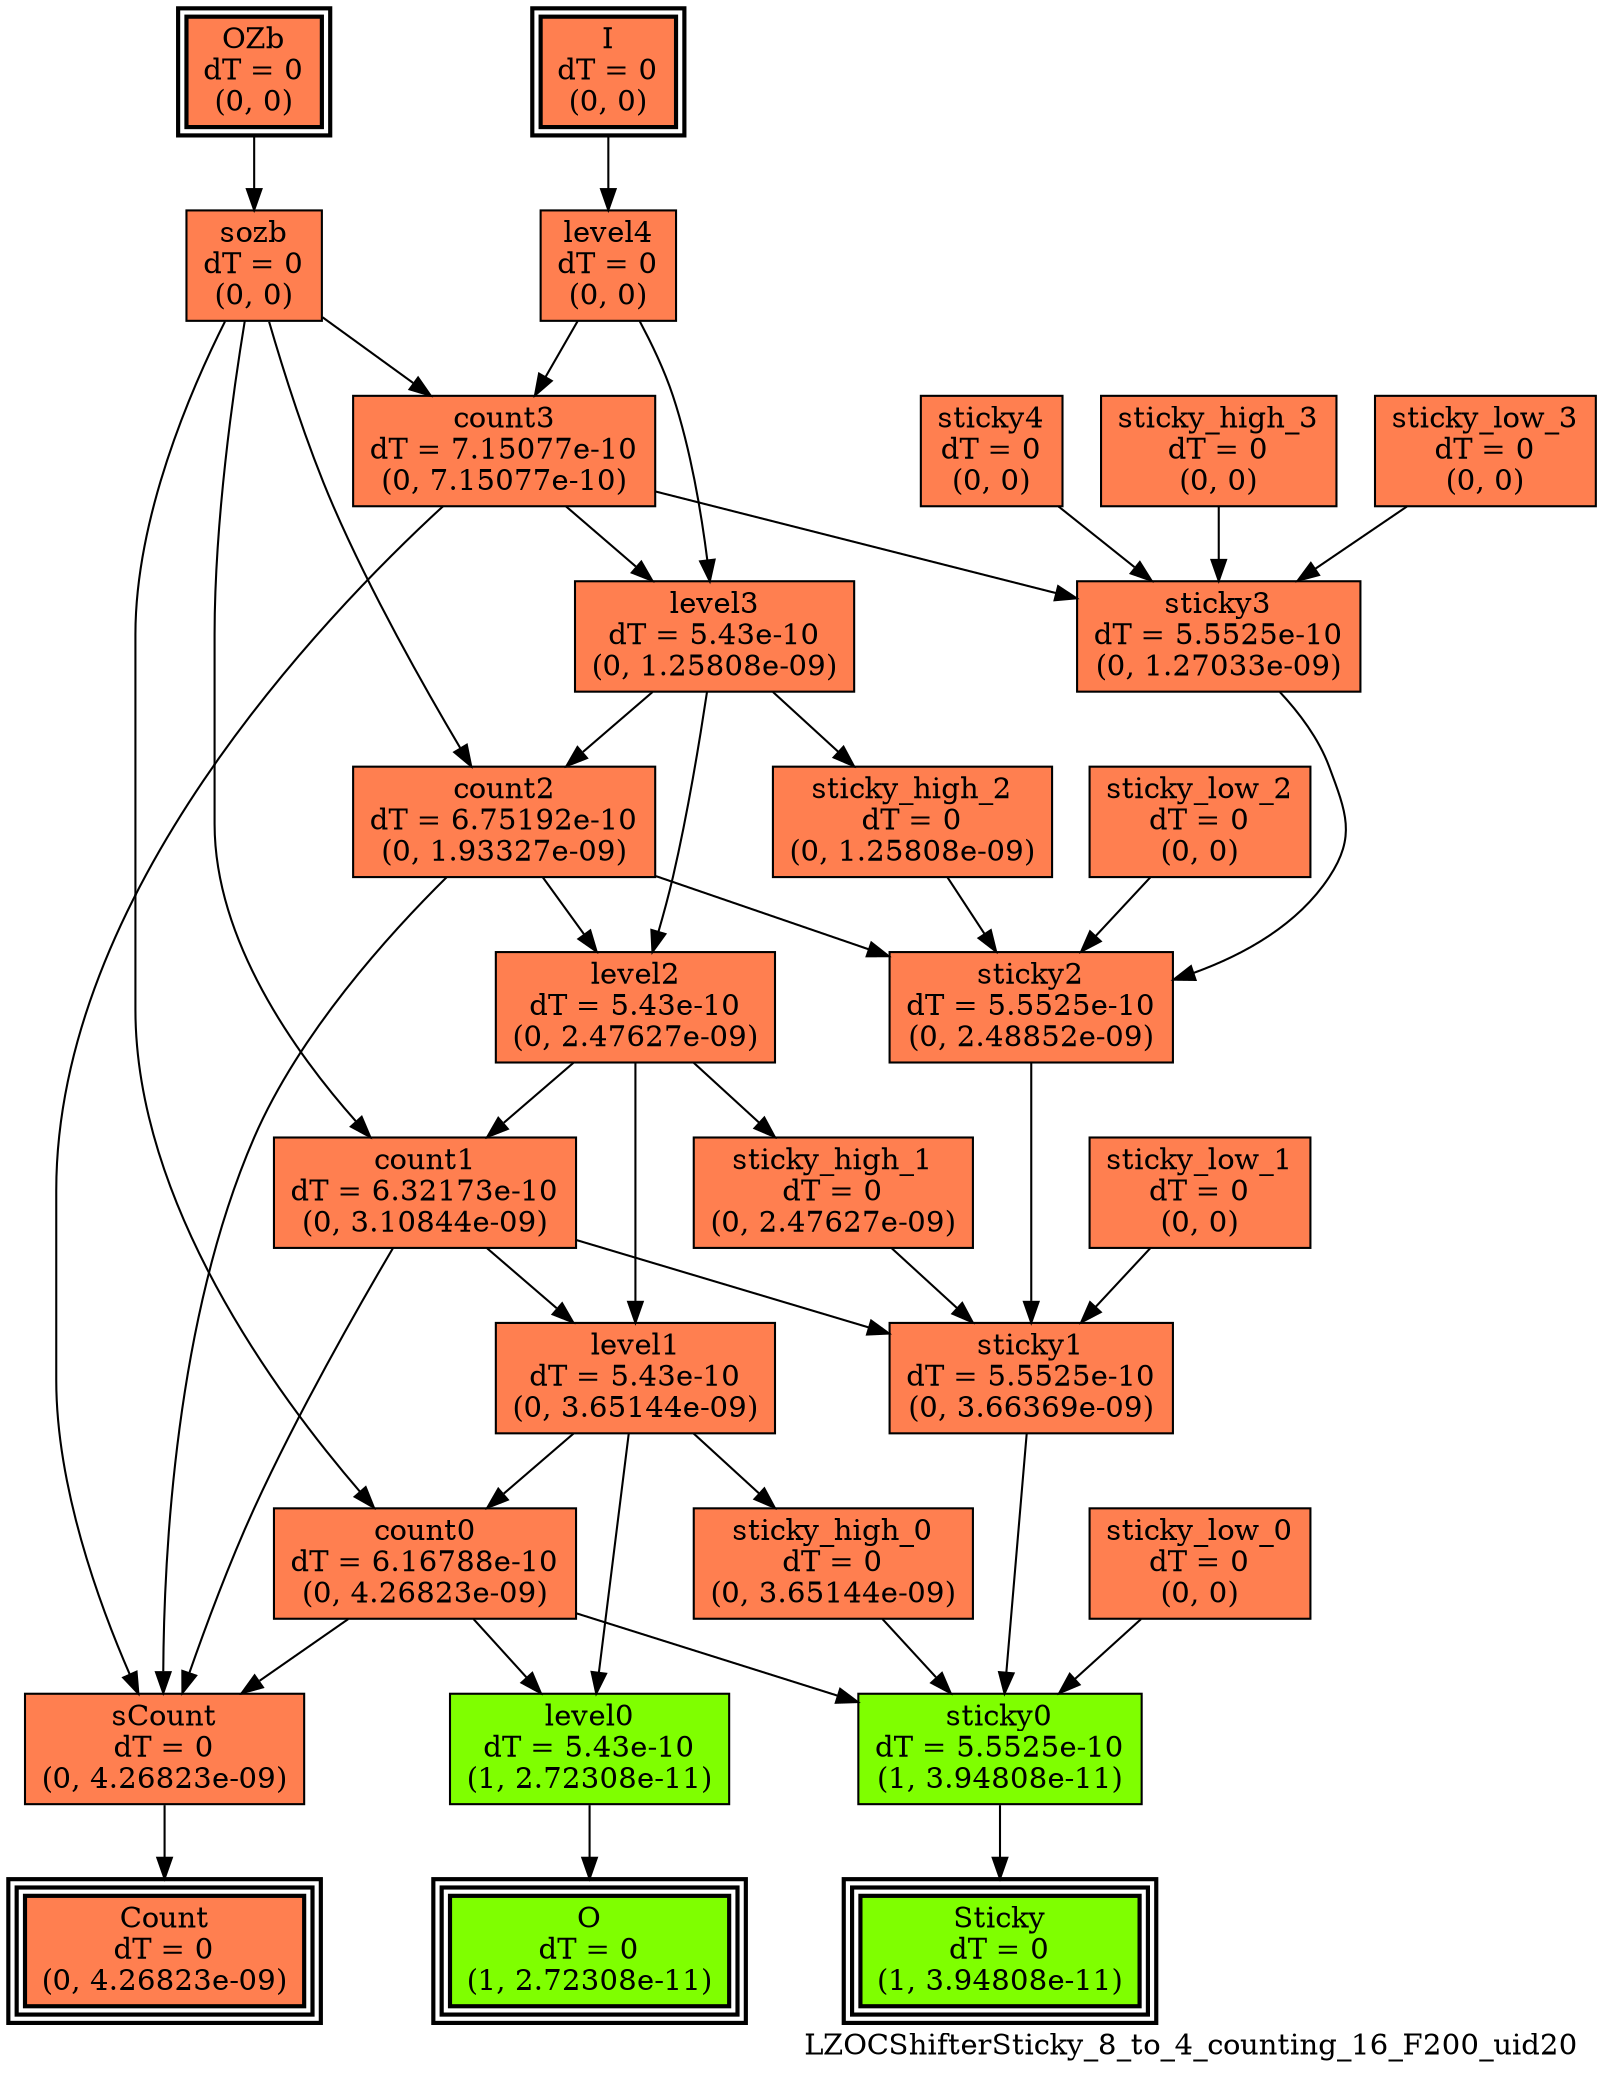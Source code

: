 digraph LZOCShifterSticky_8_to_4_counting_16_F200_uid20
{
	//graph drawing options
	label=LZOCShifterSticky_8_to_4_counting_16_F200_uid20;
	labelloc=bottom;
	labeljust=right;
	ratio=auto;
	nodesep=0.25;
	ranksep=0.5;

	//input/output signals of operator LZOCShifterSticky_8_to_4_counting_16_F200_uid20
	I__LZOCShifterSticky_8_to_4_counting_16_F200_uid20 [ label="I\ndT = 0\n(0, 0)", shape=box, color=black, style="bold, filled", fillcolor=coral, peripheries=2 ];
	OZb__LZOCShifterSticky_8_to_4_counting_16_F200_uid20 [ label="OZb\ndT = 0\n(0, 0)", shape=box, color=black, style="bold, filled", fillcolor=coral, peripheries=2 ];
	Count__LZOCShifterSticky_8_to_4_counting_16_F200_uid20 [ label="Count\ndT = 0\n(0, 4.26823e-09)", shape=box, color=black, style="bold, filled", fillcolor=coral, peripheries=3 ];
	O__LZOCShifterSticky_8_to_4_counting_16_F200_uid20 [ label="O\ndT = 0\n(1, 2.72308e-11)", shape=box, color=black, style="bold, filled", fillcolor=chartreuse, peripheries=3 ];
	Sticky__LZOCShifterSticky_8_to_4_counting_16_F200_uid20 [ label="Sticky\ndT = 0\n(1, 3.94808e-11)", shape=box, color=black, style="bold, filled", fillcolor=chartreuse, peripheries=3 ];
	{rank=same I__LZOCShifterSticky_8_to_4_counting_16_F200_uid20, OZb__LZOCShifterSticky_8_to_4_counting_16_F200_uid20};
	{rank=same Count__LZOCShifterSticky_8_to_4_counting_16_F200_uid20, O__LZOCShifterSticky_8_to_4_counting_16_F200_uid20, Sticky__LZOCShifterSticky_8_to_4_counting_16_F200_uid20};
	//internal signals of operator LZOCShifterSticky_8_to_4_counting_16_F200_uid20
	level4__LZOCShifterSticky_8_to_4_counting_16_F200_uid20 [ label="level4\ndT = 0\n(0, 0)", shape=box, color=black, style=filled, fillcolor=coral, peripheries=1 ];
	sozb__LZOCShifterSticky_8_to_4_counting_16_F200_uid20 [ label="sozb\ndT = 0\n(0, 0)", shape=box, color=black, style=filled, fillcolor=coral, peripheries=1 ];
	sticky4__LZOCShifterSticky_8_to_4_counting_16_F200_uid20 [ label="sticky4\ndT = 0\n(0, 0)", shape=box, color=black, style=filled, fillcolor=coral, peripheries=1 ];
	count3__LZOCShifterSticky_8_to_4_counting_16_F200_uid20 [ label="count3\ndT = 7.15077e-10\n(0, 7.15077e-10)", shape=box, color=black, style=filled, fillcolor=coral, peripheries=1 ];
	level3__LZOCShifterSticky_8_to_4_counting_16_F200_uid20 [ label="level3\ndT = 5.43e-10\n(0, 1.25808e-09)", shape=box, color=black, style=filled, fillcolor=coral, peripheries=1 ];
	sticky_high_3__LZOCShifterSticky_8_to_4_counting_16_F200_uid20 [ label="sticky_high_3\ndT = 0\n(0, 0)", shape=box, color=black, style=filled, fillcolor=coral, peripheries=1 ];
	sticky_low_3__LZOCShifterSticky_8_to_4_counting_16_F200_uid20 [ label="sticky_low_3\ndT = 0\n(0, 0)", shape=box, color=black, style=filled, fillcolor=coral, peripheries=1 ];
	sticky3__LZOCShifterSticky_8_to_4_counting_16_F200_uid20 [ label="sticky3\ndT = 5.5525e-10\n(0, 1.27033e-09)", shape=box, color=black, style=filled, fillcolor=coral, peripheries=1 ];
	count2__LZOCShifterSticky_8_to_4_counting_16_F200_uid20 [ label="count2\ndT = 6.75192e-10\n(0, 1.93327e-09)", shape=box, color=black, style=filled, fillcolor=coral, peripheries=1 ];
	level2__LZOCShifterSticky_8_to_4_counting_16_F200_uid20 [ label="level2\ndT = 5.43e-10\n(0, 2.47627e-09)", shape=box, color=black, style=filled, fillcolor=coral, peripheries=1 ];
	sticky_high_2__LZOCShifterSticky_8_to_4_counting_16_F200_uid20 [ label="sticky_high_2\ndT = 0\n(0, 1.25808e-09)", shape=box, color=black, style=filled, fillcolor=coral, peripheries=1 ];
	sticky_low_2__LZOCShifterSticky_8_to_4_counting_16_F200_uid20 [ label="sticky_low_2\ndT = 0\n(0, 0)", shape=box, color=black, style=filled, fillcolor=coral, peripheries=1 ];
	sticky2__LZOCShifterSticky_8_to_4_counting_16_F200_uid20 [ label="sticky2\ndT = 5.5525e-10\n(0, 2.48852e-09)", shape=box, color=black, style=filled, fillcolor=coral, peripheries=1 ];
	count1__LZOCShifterSticky_8_to_4_counting_16_F200_uid20 [ label="count1\ndT = 6.32173e-10\n(0, 3.10844e-09)", shape=box, color=black, style=filled, fillcolor=coral, peripheries=1 ];
	level1__LZOCShifterSticky_8_to_4_counting_16_F200_uid20 [ label="level1\ndT = 5.43e-10\n(0, 3.65144e-09)", shape=box, color=black, style=filled, fillcolor=coral, peripheries=1 ];
	sticky_high_1__LZOCShifterSticky_8_to_4_counting_16_F200_uid20 [ label="sticky_high_1\ndT = 0\n(0, 2.47627e-09)", shape=box, color=black, style=filled, fillcolor=coral, peripheries=1 ];
	sticky_low_1__LZOCShifterSticky_8_to_4_counting_16_F200_uid20 [ label="sticky_low_1\ndT = 0\n(0, 0)", shape=box, color=black, style=filled, fillcolor=coral, peripheries=1 ];
	sticky1__LZOCShifterSticky_8_to_4_counting_16_F200_uid20 [ label="sticky1\ndT = 5.5525e-10\n(0, 3.66369e-09)", shape=box, color=black, style=filled, fillcolor=coral, peripheries=1 ];
	count0__LZOCShifterSticky_8_to_4_counting_16_F200_uid20 [ label="count0\ndT = 6.16788e-10\n(0, 4.26823e-09)", shape=box, color=black, style=filled, fillcolor=coral, peripheries=1 ];
	level0__LZOCShifterSticky_8_to_4_counting_16_F200_uid20 [ label="level0\ndT = 5.43e-10\n(1, 2.72308e-11)", shape=box, color=black, style=filled, fillcolor=chartreuse, peripheries=1 ];
	sticky_high_0__LZOCShifterSticky_8_to_4_counting_16_F200_uid20 [ label="sticky_high_0\ndT = 0\n(0, 3.65144e-09)", shape=box, color=black, style=filled, fillcolor=coral, peripheries=1 ];
	sticky_low_0__LZOCShifterSticky_8_to_4_counting_16_F200_uid20 [ label="sticky_low_0\ndT = 0\n(0, 0)", shape=box, color=black, style=filled, fillcolor=coral, peripheries=1 ];
	sticky0__LZOCShifterSticky_8_to_4_counting_16_F200_uid20 [ label="sticky0\ndT = 5.5525e-10\n(1, 3.94808e-11)", shape=box, color=black, style=filled, fillcolor=chartreuse, peripheries=1 ];
	sCount__LZOCShifterSticky_8_to_4_counting_16_F200_uid20 [ label="sCount\ndT = 0\n(0, 4.26823e-09)", shape=box, color=black, style=filled, fillcolor=coral, peripheries=1 ];

	//subcomponents of operator LZOCShifterSticky_8_to_4_counting_16_F200_uid20

	//input and internal signal connections of operator LZOCShifterSticky_8_to_4_counting_16_F200_uid20
	I__LZOCShifterSticky_8_to_4_counting_16_F200_uid20 -> level4__LZOCShifterSticky_8_to_4_counting_16_F200_uid20 [ arrowhead=normal, arrowsize=1.0, arrowtail=normal, color=black, dir=forward  ];
	OZb__LZOCShifterSticky_8_to_4_counting_16_F200_uid20 -> sozb__LZOCShifterSticky_8_to_4_counting_16_F200_uid20 [ arrowhead=normal, arrowsize=1.0, arrowtail=normal, color=black, dir=forward  ];
	level4__LZOCShifterSticky_8_to_4_counting_16_F200_uid20 -> count3__LZOCShifterSticky_8_to_4_counting_16_F200_uid20 [ arrowhead=normal, arrowsize=1.0, arrowtail=normal, color=black, dir=forward  ];
	level4__LZOCShifterSticky_8_to_4_counting_16_F200_uid20 -> level3__LZOCShifterSticky_8_to_4_counting_16_F200_uid20 [ arrowhead=normal, arrowsize=1.0, arrowtail=normal, color=black, dir=forward  ];
	sozb__LZOCShifterSticky_8_to_4_counting_16_F200_uid20 -> count3__LZOCShifterSticky_8_to_4_counting_16_F200_uid20 [ arrowhead=normal, arrowsize=1.0, arrowtail=normal, color=black, dir=forward  ];
	sozb__LZOCShifterSticky_8_to_4_counting_16_F200_uid20 -> count2__LZOCShifterSticky_8_to_4_counting_16_F200_uid20 [ arrowhead=normal, arrowsize=1.0, arrowtail=normal, color=black, dir=forward  ];
	sozb__LZOCShifterSticky_8_to_4_counting_16_F200_uid20 -> count1__LZOCShifterSticky_8_to_4_counting_16_F200_uid20 [ arrowhead=normal, arrowsize=1.0, arrowtail=normal, color=black, dir=forward  ];
	sozb__LZOCShifterSticky_8_to_4_counting_16_F200_uid20 -> count0__LZOCShifterSticky_8_to_4_counting_16_F200_uid20 [ arrowhead=normal, arrowsize=1.0, arrowtail=normal, color=black, dir=forward  ];
	sticky4__LZOCShifterSticky_8_to_4_counting_16_F200_uid20 -> sticky3__LZOCShifterSticky_8_to_4_counting_16_F200_uid20 [ arrowhead=normal, arrowsize=1.0, arrowtail=normal, color=black, dir=forward  ];
	count3__LZOCShifterSticky_8_to_4_counting_16_F200_uid20 -> level3__LZOCShifterSticky_8_to_4_counting_16_F200_uid20 [ arrowhead=normal, arrowsize=1.0, arrowtail=normal, color=black, dir=forward  ];
	count3__LZOCShifterSticky_8_to_4_counting_16_F200_uid20 -> sticky3__LZOCShifterSticky_8_to_4_counting_16_F200_uid20 [ arrowhead=normal, arrowsize=1.0, arrowtail=normal, color=black, dir=forward  ];
	count3__LZOCShifterSticky_8_to_4_counting_16_F200_uid20 -> sCount__LZOCShifterSticky_8_to_4_counting_16_F200_uid20 [ arrowhead=normal, arrowsize=1.0, arrowtail=normal, color=black, dir=forward  ];
	level3__LZOCShifterSticky_8_to_4_counting_16_F200_uid20 -> count2__LZOCShifterSticky_8_to_4_counting_16_F200_uid20 [ arrowhead=normal, arrowsize=1.0, arrowtail=normal, color=black, dir=forward  ];
	level3__LZOCShifterSticky_8_to_4_counting_16_F200_uid20 -> level2__LZOCShifterSticky_8_to_4_counting_16_F200_uid20 [ arrowhead=normal, arrowsize=1.0, arrowtail=normal, color=black, dir=forward  ];
	level3__LZOCShifterSticky_8_to_4_counting_16_F200_uid20 -> sticky_high_2__LZOCShifterSticky_8_to_4_counting_16_F200_uid20 [ arrowhead=normal, arrowsize=1.0, arrowtail=normal, color=black, dir=forward  ];
	sticky_high_3__LZOCShifterSticky_8_to_4_counting_16_F200_uid20 -> sticky3__LZOCShifterSticky_8_to_4_counting_16_F200_uid20 [ arrowhead=normal, arrowsize=1.0, arrowtail=normal, color=black, dir=forward  ];
	sticky_low_3__LZOCShifterSticky_8_to_4_counting_16_F200_uid20 -> sticky3__LZOCShifterSticky_8_to_4_counting_16_F200_uid20 [ arrowhead=normal, arrowsize=1.0, arrowtail=normal, color=black, dir=forward  ];
	sticky3__LZOCShifterSticky_8_to_4_counting_16_F200_uid20 -> sticky2__LZOCShifterSticky_8_to_4_counting_16_F200_uid20 [ arrowhead=normal, arrowsize=1.0, arrowtail=normal, color=black, dir=forward  ];
	count2__LZOCShifterSticky_8_to_4_counting_16_F200_uid20 -> level2__LZOCShifterSticky_8_to_4_counting_16_F200_uid20 [ arrowhead=normal, arrowsize=1.0, arrowtail=normal, color=black, dir=forward  ];
	count2__LZOCShifterSticky_8_to_4_counting_16_F200_uid20 -> sticky2__LZOCShifterSticky_8_to_4_counting_16_F200_uid20 [ arrowhead=normal, arrowsize=1.0, arrowtail=normal, color=black, dir=forward  ];
	count2__LZOCShifterSticky_8_to_4_counting_16_F200_uid20 -> sCount__LZOCShifterSticky_8_to_4_counting_16_F200_uid20 [ arrowhead=normal, arrowsize=1.0, arrowtail=normal, color=black, dir=forward  ];
	level2__LZOCShifterSticky_8_to_4_counting_16_F200_uid20 -> count1__LZOCShifterSticky_8_to_4_counting_16_F200_uid20 [ arrowhead=normal, arrowsize=1.0, arrowtail=normal, color=black, dir=forward  ];
	level2__LZOCShifterSticky_8_to_4_counting_16_F200_uid20 -> level1__LZOCShifterSticky_8_to_4_counting_16_F200_uid20 [ arrowhead=normal, arrowsize=1.0, arrowtail=normal, color=black, dir=forward  ];
	level2__LZOCShifterSticky_8_to_4_counting_16_F200_uid20 -> sticky_high_1__LZOCShifterSticky_8_to_4_counting_16_F200_uid20 [ arrowhead=normal, arrowsize=1.0, arrowtail=normal, color=black, dir=forward  ];
	sticky_high_2__LZOCShifterSticky_8_to_4_counting_16_F200_uid20 -> sticky2__LZOCShifterSticky_8_to_4_counting_16_F200_uid20 [ arrowhead=normal, arrowsize=1.0, arrowtail=normal, color=black, dir=forward  ];
	sticky_low_2__LZOCShifterSticky_8_to_4_counting_16_F200_uid20 -> sticky2__LZOCShifterSticky_8_to_4_counting_16_F200_uid20 [ arrowhead=normal, arrowsize=1.0, arrowtail=normal, color=black, dir=forward  ];
	sticky2__LZOCShifterSticky_8_to_4_counting_16_F200_uid20 -> sticky1__LZOCShifterSticky_8_to_4_counting_16_F200_uid20 [ arrowhead=normal, arrowsize=1.0, arrowtail=normal, color=black, dir=forward  ];
	count1__LZOCShifterSticky_8_to_4_counting_16_F200_uid20 -> level1__LZOCShifterSticky_8_to_4_counting_16_F200_uid20 [ arrowhead=normal, arrowsize=1.0, arrowtail=normal, color=black, dir=forward  ];
	count1__LZOCShifterSticky_8_to_4_counting_16_F200_uid20 -> sticky1__LZOCShifterSticky_8_to_4_counting_16_F200_uid20 [ arrowhead=normal, arrowsize=1.0, arrowtail=normal, color=black, dir=forward  ];
	count1__LZOCShifterSticky_8_to_4_counting_16_F200_uid20 -> sCount__LZOCShifterSticky_8_to_4_counting_16_F200_uid20 [ arrowhead=normal, arrowsize=1.0, arrowtail=normal, color=black, dir=forward  ];
	level1__LZOCShifterSticky_8_to_4_counting_16_F200_uid20 -> count0__LZOCShifterSticky_8_to_4_counting_16_F200_uid20 [ arrowhead=normal, arrowsize=1.0, arrowtail=normal, color=black, dir=forward  ];
	level1__LZOCShifterSticky_8_to_4_counting_16_F200_uid20 -> level0__LZOCShifterSticky_8_to_4_counting_16_F200_uid20 [ arrowhead=normal, arrowsize=1.0, arrowtail=normal, color=black, dir=forward  ];
	level1__LZOCShifterSticky_8_to_4_counting_16_F200_uid20 -> sticky_high_0__LZOCShifterSticky_8_to_4_counting_16_F200_uid20 [ arrowhead=normal, arrowsize=1.0, arrowtail=normal, color=black, dir=forward  ];
	sticky_high_1__LZOCShifterSticky_8_to_4_counting_16_F200_uid20 -> sticky1__LZOCShifterSticky_8_to_4_counting_16_F200_uid20 [ arrowhead=normal, arrowsize=1.0, arrowtail=normal, color=black, dir=forward  ];
	sticky_low_1__LZOCShifterSticky_8_to_4_counting_16_F200_uid20 -> sticky1__LZOCShifterSticky_8_to_4_counting_16_F200_uid20 [ arrowhead=normal, arrowsize=1.0, arrowtail=normal, color=black, dir=forward  ];
	sticky1__LZOCShifterSticky_8_to_4_counting_16_F200_uid20 -> sticky0__LZOCShifterSticky_8_to_4_counting_16_F200_uid20 [ arrowhead=normal, arrowsize=1.0, arrowtail=normal, color=black, dir=forward  ];
	count0__LZOCShifterSticky_8_to_4_counting_16_F200_uid20 -> level0__LZOCShifterSticky_8_to_4_counting_16_F200_uid20 [ arrowhead=normal, arrowsize=1.0, arrowtail=normal, color=black, dir=forward  ];
	count0__LZOCShifterSticky_8_to_4_counting_16_F200_uid20 -> sticky0__LZOCShifterSticky_8_to_4_counting_16_F200_uid20 [ arrowhead=normal, arrowsize=1.0, arrowtail=normal, color=black, dir=forward  ];
	count0__LZOCShifterSticky_8_to_4_counting_16_F200_uid20 -> sCount__LZOCShifterSticky_8_to_4_counting_16_F200_uid20 [ arrowhead=normal, arrowsize=1.0, arrowtail=normal, color=black, dir=forward  ];
	level0__LZOCShifterSticky_8_to_4_counting_16_F200_uid20 -> O__LZOCShifterSticky_8_to_4_counting_16_F200_uid20 [ arrowhead=normal, arrowsize=1.0, arrowtail=normal, color=black, dir=forward  ];
	sticky_high_0__LZOCShifterSticky_8_to_4_counting_16_F200_uid20 -> sticky0__LZOCShifterSticky_8_to_4_counting_16_F200_uid20 [ arrowhead=normal, arrowsize=1.0, arrowtail=normal, color=black, dir=forward  ];
	sticky_low_0__LZOCShifterSticky_8_to_4_counting_16_F200_uid20 -> sticky0__LZOCShifterSticky_8_to_4_counting_16_F200_uid20 [ arrowhead=normal, arrowsize=1.0, arrowtail=normal, color=black, dir=forward  ];
	sticky0__LZOCShifterSticky_8_to_4_counting_16_F200_uid20 -> Sticky__LZOCShifterSticky_8_to_4_counting_16_F200_uid20 [ arrowhead=normal, arrowsize=1.0, arrowtail=normal, color=black, dir=forward  ];
	sCount__LZOCShifterSticky_8_to_4_counting_16_F200_uid20 -> Count__LZOCShifterSticky_8_to_4_counting_16_F200_uid20 [ arrowhead=normal, arrowsize=1.0, arrowtail=normal, color=black, dir=forward  ];
}

